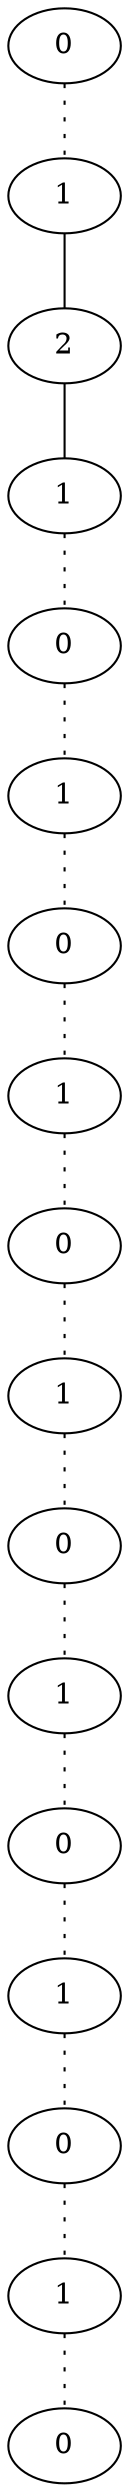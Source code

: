 graph {
a0[label=0];
a1[label=1];
a2[label=2];
a3[label=1];
a4[label=0];
a5[label=1];
a6[label=0];
a7[label=1];
a8[label=0];
a9[label=1];
a10[label=0];
a11[label=1];
a12[label=0];
a13[label=1];
a14[label=0];
a15[label=1];
a16[label=0];
a0 -- a1 [style=dotted];
a1 -- a2;
a2 -- a3;
a3 -- a4 [style=dotted];
a4 -- a5 [style=dotted];
a5 -- a6 [style=dotted];
a6 -- a7 [style=dotted];
a7 -- a8 [style=dotted];
a8 -- a9 [style=dotted];
a9 -- a10 [style=dotted];
a10 -- a11 [style=dotted];
a11 -- a12 [style=dotted];
a12 -- a13 [style=dotted];
a13 -- a14 [style=dotted];
a14 -- a15 [style=dotted];
a15 -- a16 [style=dotted];
}
